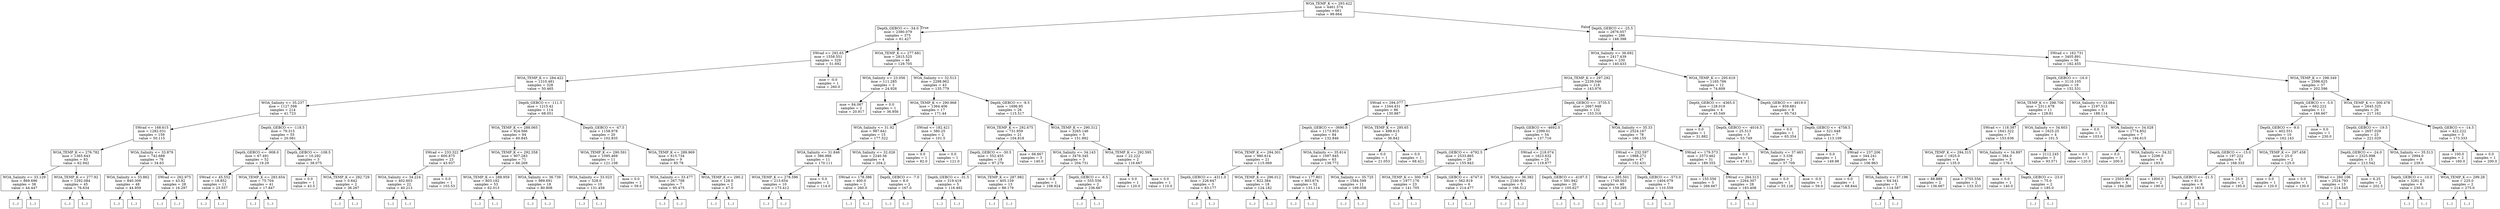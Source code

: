 digraph Tree {
node [shape=box] ;
0 [label="WOA_TEMP_K <= 293.422\nmse = 4461.574\nsamples = 661\nvalue = 99.664"] ;
1 [label="Depth_GEBCO <= -34.0\nmse = 2380.079\nsamples = 375\nvalue = 61.427"] ;
0 -> 1 [labeldistance=2.5, labelangle=45, headlabel="True"] ;
2 [label="SWrad <= 292.65\nmse = 1558.551\nsamples = 329\nvalue = 51.692"] ;
1 -> 2 ;
3 [label="WOA_TEMP_K <= 284.422\nmse = 1310.481\nsamples = 328\nvalue = 50.465"] ;
2 -> 3 ;
4 [label="WOA_Salinity <= 35.237\nmse = 1127.598\nsamples = 214\nvalue = 41.723"] ;
3 -> 4 ;
5 [label="SWrad <= 168.615\nmse = 1282.031\nsamples = 159\nvalue = 50.115"] ;
4 -> 5 ;
6 [label="WOA_TEMP_K <= 276.782\nmse = 1365.643\nsamples = 83\nvalue = 62.942"] ;
5 -> 6 ;
7 [label="WOA_Salinity <= 33.129\nmse = 869.696\nsamples = 38\nvalue = 44.447"] ;
6 -> 7 ;
8 [label="(...)"] ;
7 -> 8 ;
13 [label="(...)"] ;
7 -> 13 ;
54 [label="WOA_TEMP_K <= 277.92\nmse = 1292.084\nsamples = 45\nvalue = 76.634"] ;
6 -> 54 ;
55 [label="(...)"] ;
54 -> 55 ;
56 [label="(...)"] ;
54 -> 56 ;
123 [label="WOA_Salinity <= 33.879\nmse = 742.688\nsamples = 76\nvalue = 34.63"] ;
5 -> 123 ;
124 [label="WOA_Salinity <= 33.862\nmse = 840.309\nsamples = 48\nvalue = 44.959"] ;
123 -> 124 ;
125 [label="(...)"] ;
124 -> 125 ;
192 [label="(...)"] ;
124 -> 192 ;
197 [label="SWrad <= 262.975\nmse = 43.92\nsamples = 28\nvalue = 16.297"] ;
123 -> 197 ;
198 [label="(...)"] ;
197 -> 198 ;
251 [label="(...)"] ;
197 -> 251 ;
252 [label="Depth_GEBCO <= -118.5\nmse = 79.315\nsamples = 55\nvalue = 20.081"] ;
4 -> 252 ;
253 [label="Depth_GEBCO <= -908.0\nmse = 67.491\nsamples = 52\nvalue = 19.29"] ;
252 -> 253 ;
254 [label="SWrad <= 45.552\nmse = 18.852\nsamples = 11\nvalue = 23.557"] ;
253 -> 254 ;
255 [label="(...)"] ;
254 -> 255 ;
256 [label="(...)"] ;
254 -> 256 ;
261 [label="WOA_TEMP_K <= 283.654\nmse = 75.704\nsamples = 41\nvalue = 17.847"] ;
253 -> 261 ;
262 [label="(...)"] ;
261 -> 262 ;
289 [label="(...)"] ;
261 -> 289 ;
298 [label="Depth_GEBCO <= -108.5\nmse = 10.292\nsamples = 3\nvalue = 38.075"] ;
252 -> 298 ;
299 [label="mse = 0.0\nsamples = 1\nvalue = 43.5"] ;
298 -> 299 ;
300 [label="WOA_TEMP_K <= 282.729\nmse = 0.642\nsamples = 2\nvalue = 36.267"] ;
298 -> 300 ;
301 [label="(...)"] ;
300 -> 301 ;
302 [label="(...)"] ;
300 -> 302 ;
303 [label="Depth_GEBCO <= -111.5\nmse = 1215.42\nsamples = 114\nvalue = 68.051"] ;
3 -> 303 ;
304 [label="WOA_TEMP_K <= 288.065\nmse = 924.566\nsamples = 94\nvalue = 60.845"] ;
303 -> 304 ;
305 [label="SWrad <= 233.322\nmse = 600.875\nsamples = 23\nvalue = 43.937"] ;
304 -> 305 ;
306 [label="WOA_Salinity <= 34.224\nmse = 402.603\nsamples = 22\nvalue = 40.213"] ;
305 -> 306 ;
307 [label="(...)"] ;
306 -> 307 ;
312 [label="(...)"] ;
306 -> 312 ;
337 [label="mse = 0.0\nsamples = 1\nvalue = 103.53"] ;
305 -> 337 ;
338 [label="WOA_TEMP_K <= 292.358\nmse = 907.283\nsamples = 71\nvalue = 66.269"] ;
304 -> 338 ;
339 [label="WOA_TEMP_K <= 288.959\nmse = 803.182\nsamples = 53\nvalue = 62.013"] ;
338 -> 339 ;
340 [label="(...)"] ;
339 -> 340 ;
351 [label="(...)"] ;
339 -> 351 ;
430 [label="WOA_Salinity <= 36.739\nmse = 989.691\nsamples = 18\nvalue = 80.808"] ;
338 -> 430 ;
431 [label="(...)"] ;
430 -> 431 ;
458 [label="(...)"] ;
430 -> 458 ;
461 [label="Depth_GEBCO <= -47.5\nmse = 1158.978\nsamples = 20\nvalue = 102.835"] ;
303 -> 461 ;
462 [label="WOA_TEMP_K <= 290.591\nmse = 1095.469\nsamples = 11\nvalue = 121.108"] ;
461 -> 462 ;
463 [label="WOA_Salinity <= 33.023\nmse = 528.0\nsamples = 10\nvalue = 131.459"] ;
462 -> 463 ;
464 [label="(...)"] ;
463 -> 464 ;
467 [label="(...)"] ;
463 -> 467 ;
480 [label="mse = 0.0\nsamples = 1\nvalue = 59.0"] ;
462 -> 480 ;
481 [label="WOA_TEMP_K <= 289.969\nmse = 615.734\nsamples = 9\nvalue = 85.78"] ;
461 -> 481 ;
482 [label="WOA_Salinity <= 33.477\nmse = 267.708\nsamples = 7\nvalue = 95.475"] ;
481 -> 482 ;
483 [label="(...)"] ;
482 -> 483 ;
484 [label="(...)"] ;
482 -> 484 ;
495 [label="WOA_TEMP_K <= 290.2\nmse = 128.0\nsamples = 2\nvalue = 47.0"] ;
481 -> 495 ;
496 [label="(...)"] ;
495 -> 496 ;
497 [label="(...)"] ;
495 -> 497 ;
498 [label="mse = -0.0\nsamples = 1\nvalue = 260.0"] ;
2 -> 498 ;
499 [label="WOA_TEMP_K <= 277.681\nmse = 2815.525\nsamples = 46\nvalue = 129.705"] ;
1 -> 499 ;
500 [label="WOA_Salinity <= 23.056\nmse = 111.285\nsamples = 3\nvalue = 24.926"] ;
499 -> 500 ;
501 [label="mse = 84.067\nsamples = 2\nvalue = 20.917"] ;
500 -> 501 ;
502 [label="mse = 0.0\nsamples = 1\nvalue = 36.956"] ;
500 -> 502 ;
503 [label="WOA_Salinity <= 32.513\nmse = 2298.962\nsamples = 43\nvalue = 135.779"] ;
499 -> 503 ;
504 [label="WOA_TEMP_K <= 290.968\nmse = 1364.406\nsamples = 17\nvalue = 171.44"] ;
503 -> 504 ;
505 [label="WOA_Salinity <= 31.92\nmse = 987.641\nsamples = 15\nvalue = 177.522"] ;
504 -> 505 ;
506 [label="WOA_Salinity <= 31.846\nmse = 386.988\nsamples = 11\nvalue = 170.111"] ;
505 -> 506 ;
507 [label="WOA_TEMP_K <= 278.596\nmse = 213.654\nsamples = 10\nvalue = 173.412"] ;
506 -> 507 ;
508 [label="(...)"] ;
507 -> 508 ;
513 [label="(...)"] ;
507 -> 513 ;
526 [label="mse = 0.0\nsamples = 1\nvalue = 114.0"] ;
506 -> 526 ;
527 [label="WOA_Salinity <= 32.026\nmse = 2240.56\nsamples = 4\nvalue = 204.2"] ;
505 -> 527 ;
528 [label="SWrad <= 178.386\nmse = 400.0\nsamples = 2\nvalue = 260.0"] ;
527 -> 528 ;
529 [label="(...)"] ;
528 -> 529 ;
530 [label="(...)"] ;
528 -> 530 ;
531 [label="Depth_GEBCO <= -7.0\nmse = 8.0\nsamples = 2\nvalue = 167.0"] ;
527 -> 531 ;
532 [label="(...)"] ;
531 -> 532 ;
533 [label="(...)"] ;
531 -> 533 ;
534 [label="SWrad <= 182.421\nmse = 380.25\nsamples = 2\nvalue = 101.5"] ;
504 -> 534 ;
535 [label="mse = 0.0\nsamples = 1\nvalue = 82.0"] ;
534 -> 535 ;
536 [label="mse = 0.0\nsamples = 1\nvalue = 121.0"] ;
534 -> 536 ;
537 [label="Depth_GEBCO <= -9.5\nmse = 1696.85\nsamples = 26\nvalue = 115.517"] ;
503 -> 537 ;
538 [label="WOA_TEMP_K <= 292.675\nmse = 731.959\nsamples = 21\nvalue = 104.818"] ;
537 -> 538 ;
539 [label="Depth_GEBCO <= -30.5\nmse = 552.455\nsamples = 18\nvalue = 97.279"] ;
538 -> 539 ;
540 [label="Depth_GEBCO <= -31.5\nmse = 319.419\nsamples = 5\nvalue = 116.492"] ;
539 -> 540 ;
541 [label="(...)"] ;
540 -> 541 ;
544 [label="(...)"] ;
540 -> 544 ;
549 [label="WOA_TEMP_K <= 287.982\nmse = 405.159\nsamples = 13\nvalue = 88.179"] ;
539 -> 549 ;
550 [label="(...)"] ;
549 -> 550 ;
555 [label="(...)"] ;
549 -> 555 ;
570 [label="mse = 66.667\nsamples = 3\nvalue = 140.0"] ;
538 -> 570 ;
571 [label="WOA_TEMP_K <= 290.312\nmse = 3265.146\nsamples = 5\nvalue = 151.892"] ;
537 -> 571 ;
572 [label="WOA_Salinity <= 34.143\nmse = 3476.345\nsamples = 3\nvalue = 204.731"] ;
571 -> 572 ;
573 [label="mse = 0.0\nsamples = 1\nvalue = 108.924"] ;
572 -> 573 ;
574 [label="Depth_GEBCO <= -6.5\nmse = 555.556\nsamples = 2\nvalue = 236.667"] ;
572 -> 574 ;
575 [label="(...)"] ;
574 -> 575 ;
576 [label="(...)"] ;
574 -> 576 ;
577 [label="WOA_TEMP_K <= 292.595\nmse = 22.222\nsamples = 2\nvalue = 116.667"] ;
571 -> 577 ;
578 [label="mse = 0.0\nsamples = 1\nvalue = 120.0"] ;
577 -> 578 ;
579 [label="mse = 0.0\nsamples = 1\nvalue = 110.0"] ;
577 -> 579 ;
580 [label="Depth_GEBCO <= -25.5\nmse = 2876.057\nsamples = 286\nvalue = 148.398"] ;
0 -> 580 [labeldistance=2.5, labelangle=-45, headlabel="False"] ;
581 [label="WOA_Salinity <= 36.692\nmse = 2417.439\nsamples = 230\nvalue = 140.433"] ;
580 -> 581 ;
582 [label="WOA_TEMP_K <= 297.292\nmse = 2239.046\nsamples = 218\nvalue = 143.976"] ;
581 -> 582 ;
583 [label="SWrad <= 294.077\nmse = 1344.431\nsamples = 86\nvalue = 130.887"] ;
582 -> 583 ;
584 [label="Depth_GEBCO <= -3690.5\nmse = 1173.953\nsamples = 84\nvalue = 132.846"] ;
583 -> 584 ;
585 [label="WOA_TEMP_K <= 294.301\nmse = 980.614\nsamples = 21\nvalue = 115.069"] ;
584 -> 585 ;
586 [label="Depth_GEBCO <= -4311.0\nmse = 226.647\nsamples = 3\nvalue = 83.177"] ;
585 -> 586 ;
587 [label="(...)"] ;
586 -> 587 ;
588 [label="(...)"] ;
586 -> 588 ;
591 [label="WOA_TEMP_K <= 296.012\nmse = 822.384\nsamples = 18\nvalue = 124.182"] ;
585 -> 591 ;
592 [label="(...)"] ;
591 -> 592 ;
615 [label="(...)"] ;
591 -> 615 ;
624 [label="WOA_Salinity <= 35.614\nmse = 1097.945\nsamples = 63\nvalue = 138.772"] ;
584 -> 624 ;
625 [label="SWrad <= 177.801\nmse = 803.674\nsamples = 52\nvalue = 133.114"] ;
624 -> 625 ;
626 [label="(...)"] ;
625 -> 626 ;
657 [label="(...)"] ;
625 -> 657 ;
698 [label="WOA_Salinity <= 35.725\nmse = 1584.599\nsamples = 11\nvalue = 169.058"] ;
624 -> 698 ;
699 [label="(...)"] ;
698 -> 699 ;
700 [label="(...)"] ;
698 -> 700 ;
715 [label="WOA_TEMP_K <= 295.65\nmse = 498.615\nsamples = 2\nvalue = 36.842"] ;
583 -> 715 ;
716 [label="mse = 0.0\nsamples = 1\nvalue = 21.053"] ;
715 -> 716 ;
717 [label="mse = 0.0\nsamples = 1\nvalue = 68.421"] ;
715 -> 717 ;
718 [label="Depth_GEBCO <= -3735.5\nmse = 2667.948\nsamples = 132\nvalue = 153.316"] ;
582 -> 718 ;
719 [label="Depth_GEBCO <= -4692.0\nmse = 2399.01\nsamples = 54\nvalue = 137.716"] ;
718 -> 719 ;
720 [label="Depth_GEBCO <= -4792.5\nmse = 2533.865\nsamples = 29\nvalue = 155.943"] ;
719 -> 720 ;
721 [label="WOA_TEMP_K <= 300.719\nmse = 1977.176\nsamples = 23\nvalue = 141.705"] ;
720 -> 721 ;
722 [label="(...)"] ;
721 -> 722 ;
743 [label="(...)"] ;
721 -> 743 ;
766 [label="Depth_GEBCO <= -4747.0\nmse = 562.819\nsamples = 6\nvalue = 214.477"] ;
720 -> 766 ;
767 [label="(...)"] ;
766 -> 767 ;
768 [label="(...)"] ;
766 -> 768 ;
775 [label="SWrad <= 218.074\nmse = 1623.632\nsamples = 25\nvalue = 119.877"] ;
719 -> 775 ;
776 [label="WOA_Salinity <= 36.382\nmse = 2160.691\nsamples = 5\nvalue = 166.512"] ;
775 -> 776 ;
777 [label="(...)"] ;
776 -> 777 ;
784 [label="(...)"] ;
776 -> 784 ;
785 [label="Depth_GEBCO <= -4187.5\nmse = 591.942\nsamples = 20\nvalue = 105.627"] ;
775 -> 785 ;
786 [label="(...)"] ;
785 -> 786 ;
807 [label="(...)"] ;
785 -> 807 ;
822 [label="WOA_Salinity <= 35.33\nmse = 2524.167\nsamples = 78\nvalue = 166.155"] ;
718 -> 822 ;
823 [label="SWrad <= 232.597\nmse = 1988.272\nsamples = 47\nvalue = 152.431"] ;
822 -> 823 ;
824 [label="SWrad <= 205.501\nmse = 1749.503\nsamples = 40\nvalue = 159.295"] ;
823 -> 824 ;
825 [label="(...)"] ;
824 -> 825 ;
876 [label="(...)"] ;
824 -> 876 ;
893 [label="Depth_GEBCO <= -573.0\nmse = 1404.079\nsamples = 7\nvalue = 110.559"] ;
823 -> 893 ;
894 [label="(...)"] ;
893 -> 894 ;
905 [label="(...)"] ;
893 -> 905 ;
906 [label="SWrad <= 179.573\nmse = 2573.462\nsamples = 31\nvalue = 189.355"] ;
822 -> 906 ;
907 [label="mse = 155.556\nsamples = 3\nvalue = 266.667"] ;
906 -> 907 ;
908 [label="SWrad <= 264.313\nmse = 2264.307\nsamples = 28\nvalue = 183.408"] ;
906 -> 908 ;
909 [label="(...)"] ;
908 -> 909 ;
928 [label="(...)"] ;
908 -> 928 ;
943 [label="WOA_TEMP_K <= 295.619\nmse = 1165.766\nsamples = 12\nvalue = 74.609"] ;
581 -> 943 ;
944 [label="Depth_GEBCO <= -4365.0\nmse = 128.019\nsamples = 4\nvalue = 45.549"] ;
943 -> 944 ;
945 [label="mse = 0.0\nsamples = 1\nvalue = 31.882"] ;
944 -> 945 ;
946 [label="Depth_GEBCO <= -4016.5\nmse = 25.513\nsamples = 3\nvalue = 53.749"] ;
944 -> 946 ;
947 [label="mse = 0.0\nsamples = 1\nvalue = 47.811"] ;
946 -> 947 ;
948 [label="WOA_Salinity <= 37.463\nmse = 3.336\nsamples = 2\nvalue = 57.709"] ;
946 -> 948 ;
949 [label="mse = 0.0\nsamples = 1\nvalue = 55.126"] ;
948 -> 949 ;
950 [label="mse = -0.0\nsamples = 1\nvalue = 59.0"] ;
948 -> 950 ;
951 [label="Depth_GEBCO <= -4919.0\nmse = 859.681\nsamples = 8\nvalue = 95.743"] ;
943 -> 951 ;
952 [label="mse = 0.0\nsamples = 1\nvalue = 65.354"] ;
951 -> 952 ;
953 [label="Depth_GEBCO <= -4758.5\nmse = 521.648\nsamples = 7\nvalue = 113.109"] ;
951 -> 953 ;
954 [label="mse = 0.0\nsamples = 1\nvalue = 149.98"] ;
953 -> 954 ;
955 [label="SWrad <= 237.206\nmse = 344.241\nsamples = 6\nvalue = 106.963"] ;
953 -> 955 ;
956 [label="mse = 0.0\nsamples = 1\nvalue = 68.844"] ;
955 -> 956 ;
957 [label="WOA_Salinity <= 37.196\nmse = 64.341\nsamples = 5\nvalue = 114.587"] ;
955 -> 957 ;
958 [label="(...)"] ;
957 -> 958 ;
963 [label="(...)"] ;
957 -> 963 ;
966 [label="SWrad <= 162.731\nmse = 3405.891\nsamples = 56\nvalue = 182.455"] ;
580 -> 966 ;
967 [label="Depth_GEBCO <= -16.0\nmse = 3110.105\nsamples = 19\nvalue = 152.531"] ;
966 -> 967 ;
968 [label="WOA_TEMP_K <= 298.706\nmse = 2311.678\nsamples = 11\nvalue = 128.81"] ;
967 -> 968 ;
969 [label="SWrad <= 118.387\nmse = 1641.322\nsamples = 7\nvalue = 153.636"] ;
968 -> 969 ;
970 [label="WOA_TEMP_K <= 294.315\nmse = 1925.0\nsamples = 4\nvalue = 135.0"] ;
969 -> 970 ;
971 [label="mse = 88.889\nsamples = 2\nvalue = 136.667"] ;
970 -> 971 ;
972 [label="mse = 3755.556\nsamples = 2\nvalue = 133.333"] ;
970 -> 972 ;
973 [label="WOA_Salinity <= 34.897\nmse = 384.0\nsamples = 3\nvalue = 176.0"] ;
969 -> 973 ;
974 [label="mse = 0.0\nsamples = 1\nvalue = 140.0"] ;
973 -> 974 ;
975 [label="Depth_GEBCO <= -23.0\nmse = 75.0\nsamples = 2\nvalue = 185.0"] ;
973 -> 975 ;
976 [label="(...)"] ;
975 -> 976 ;
977 [label="(...)"] ;
975 -> 977 ;
978 [label="WOA_Salinity <= 34.603\nmse = 1625.25\nsamples = 4\nvalue = 101.5"] ;
968 -> 978 ;
979 [label="mse = 2112.245\nsamples = 3\nvalue = 93.571"] ;
978 -> 979 ;
980 [label="mse = 0.0\nsamples = 1\nvalue = 120.0"] ;
978 -> 980 ;
981 [label="WOA_Salinity <= 33.084\nmse = 2197.513\nsamples = 8\nvalue = 188.114"] ;
967 -> 981 ;
982 [label="mse = 0.0\nsamples = 1\nvalue = 103.6"] ;
981 -> 982 ;
983 [label="WOA_Salinity <= 34.028\nmse = 1774.852\nsamples = 7\nvalue = 194.615"] ;
981 -> 983 ;
984 [label="mse = 0.0\nsamples = 1\nvalue = 200.0"] ;
983 -> 984 ;
985 [label="WOA_Salinity <= 34.32\nmse = 2296.0\nsamples = 6\nvalue = 193.0"] ;
983 -> 985 ;
986 [label="mse = 2503.061\nsamples = 4\nvalue = 194.286"] ;
985 -> 986 ;
987 [label="mse = 1800.0\nsamples = 2\nvalue = 190.0"] ;
985 -> 987 ;
988 [label="WOA_TEMP_K <= 298.349\nmse = 2596.625\nsamples = 37\nvalue = 202.596"] ;
966 -> 988 ;
989 [label="Depth_GEBCO <= -5.0\nmse = 662.222\nsamples = 11\nvalue = 166.667"] ;
988 -> 989 ;
990 [label="Depth_GEBCO <= -9.0\nmse = 402.551\nsamples = 10\nvalue = 162.143"] ;
989 -> 990 ;
991 [label="Depth_GEBCO <= -15.0\nmse = 197.222\nsamples = 8\nvalue = 168.333"] ;
990 -> 991 ;
992 [label="Depth_GEBCO <= -21.5\nmse = 61.0\nsamples = 6\nvalue = 163.0"] ;
991 -> 992 ;
993 [label="(...)"] ;
992 -> 993 ;
994 [label="(...)"] ;
992 -> 994 ;
995 [label="mse = 25.0\nsamples = 2\nvalue = 195.0"] ;
991 -> 995 ;
996 [label="WOA_TEMP_K <= 297.458\nmse = 25.0\nsamples = 2\nvalue = 125.0"] ;
990 -> 996 ;
997 [label="mse = 0.0\nsamples = 1\nvalue = 120.0"] ;
996 -> 997 ;
998 [label="mse = 0.0\nsamples = 1\nvalue = 130.0"] ;
996 -> 998 ;
999 [label="mse = 0.0\nsamples = 1\nvalue = 230.0"] ;
989 -> 999 ;
1000 [label="WOA_TEMP_K <= 300.478\nmse = 2645.325\nsamples = 26\nvalue = 217.162"] ;
988 -> 1000 ;
1001 [label="Depth_GEBCO <= -19.5\nmse = 2657.029\nsamples = 23\nvalue = 221.029"] ;
1000 -> 1001 ;
1002 [label="Depth_GEBCO <= -24.0\nmse = 2325.998\nsamples = 15\nvalue = 213.542"] ;
1001 -> 1002 ;
1003 [label="SWrad <= 260.106\nmse = 2524.793\nsamples = 13\nvalue = 214.545"] ;
1002 -> 1003 ;
1004 [label="(...)"] ;
1003 -> 1004 ;
1007 [label="(...)"] ;
1003 -> 1007 ;
1008 [label="mse = 6.25\nsamples = 2\nvalue = 202.5"] ;
1002 -> 1008 ;
1009 [label="WOA_Salinity <= 35.513\nmse = 2994.0\nsamples = 8\nvalue = 239.0"] ;
1001 -> 1009 ;
1010 [label="Depth_GEBCO <= -10.0\nmse = 3281.25\nsamples = 6\nvalue = 230.0"] ;
1009 -> 1010 ;
1011 [label="(...)"] ;
1010 -> 1011 ;
1012 [label="(...)"] ;
1010 -> 1012 ;
1013 [label="WOA_TEMP_K <= 299.28\nmse = 225.0\nsamples = 2\nvalue = 275.0"] ;
1009 -> 1013 ;
1014 [label="(...)"] ;
1013 -> 1014 ;
1015 [label="(...)"] ;
1013 -> 1015 ;
1016 [label="Depth_GEBCO <= -14.5\nmse = 422.222\nsamples = 3\nvalue = 173.333"] ;
1000 -> 1016 ;
1017 [label="mse = 100.0\nsamples = 2\nvalue = 160.0"] ;
1016 -> 1017 ;
1018 [label="mse = 0.0\nsamples = 1\nvalue = 200.0"] ;
1016 -> 1018 ;
}